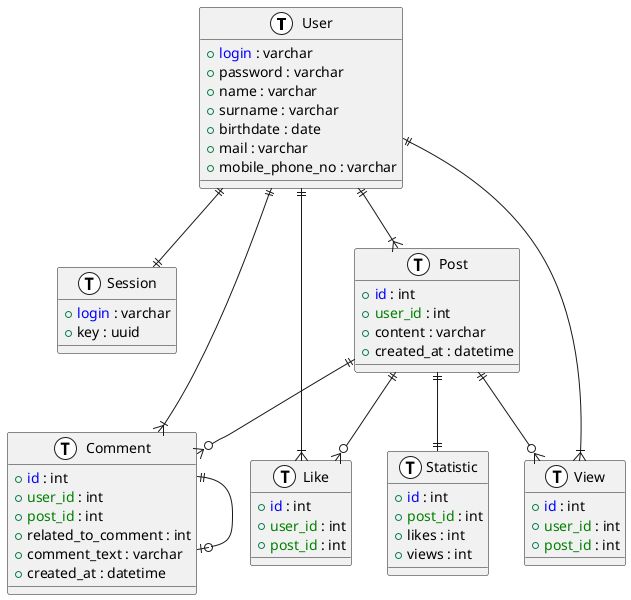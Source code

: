 @startuml
!define Table(name,desc) class name as "desc" << (T,white) >>
!define primary_key(x) <color:blue>x</color>
!define foreign_key(x) <color:green>x</color>

Table(user, "User") {
    +primary_key(login) : varchar
    +password : varchar
    +name : varchar
    +surname : varchar
    +birthdate : date
    +mail : varchar
    +mobile_phone_no : varchar
}

Table(session, "Session") {
    +primary_key(login) : varchar
    +key : uuid
}

Table(post, "Post") {
    +primary_key(id) : int
    +foreign_key(user_id) : int
    +content : varchar
    +created_at : datetime
}

Table(comment, "Comment") {
    +primary_key(id) : int
    +foreign_key(user_id) : int
    +foreign_key(post_id) : int
    +related_to_comment : int
    +comment_text : varchar
    +created_at : datetime
}

Table(like, "Like") {
    +primary_key(id) : int
    +foreign_key(user_id) : int
    +foreign_key(post_id) : int
}

Table(view, "View") {
    +primary_key(id) : int
    +foreign_key(user_id) : int
    +foreign_key(post_id) : int
}

Table(statistic, "Statistic") {
    +primary_key(id) : int
    +foreign_key(post_id) : int
    +likes : int
    +views : int
}

user ||--|{ post
user ||--|{ comment
user ||--|{ like
user ||--|{ view
user ||--|| session

post ||--|| statistic
post ||--o{ like
post ||--o{ comment
post ||--o{ view

comment ||--o| comment

@enduml